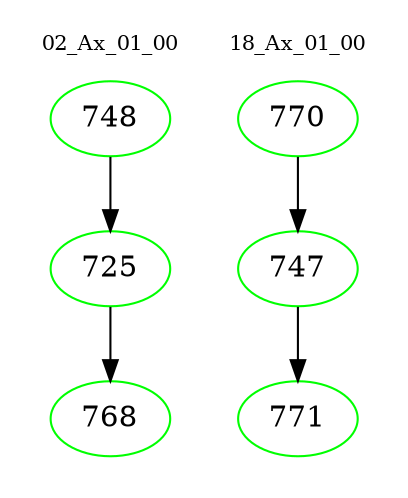 digraph{
subgraph cluster_0 {
color = white
label = "02_Ax_01_00";
fontsize=10;
T0_748 [label="748", color="green"]
T0_748 -> T0_725 [color="black"]
T0_725 [label="725", color="green"]
T0_725 -> T0_768 [color="black"]
T0_768 [label="768", color="green"]
}
subgraph cluster_1 {
color = white
label = "18_Ax_01_00";
fontsize=10;
T1_770 [label="770", color="green"]
T1_770 -> T1_747 [color="black"]
T1_747 [label="747", color="green"]
T1_747 -> T1_771 [color="black"]
T1_771 [label="771", color="green"]
}
}
